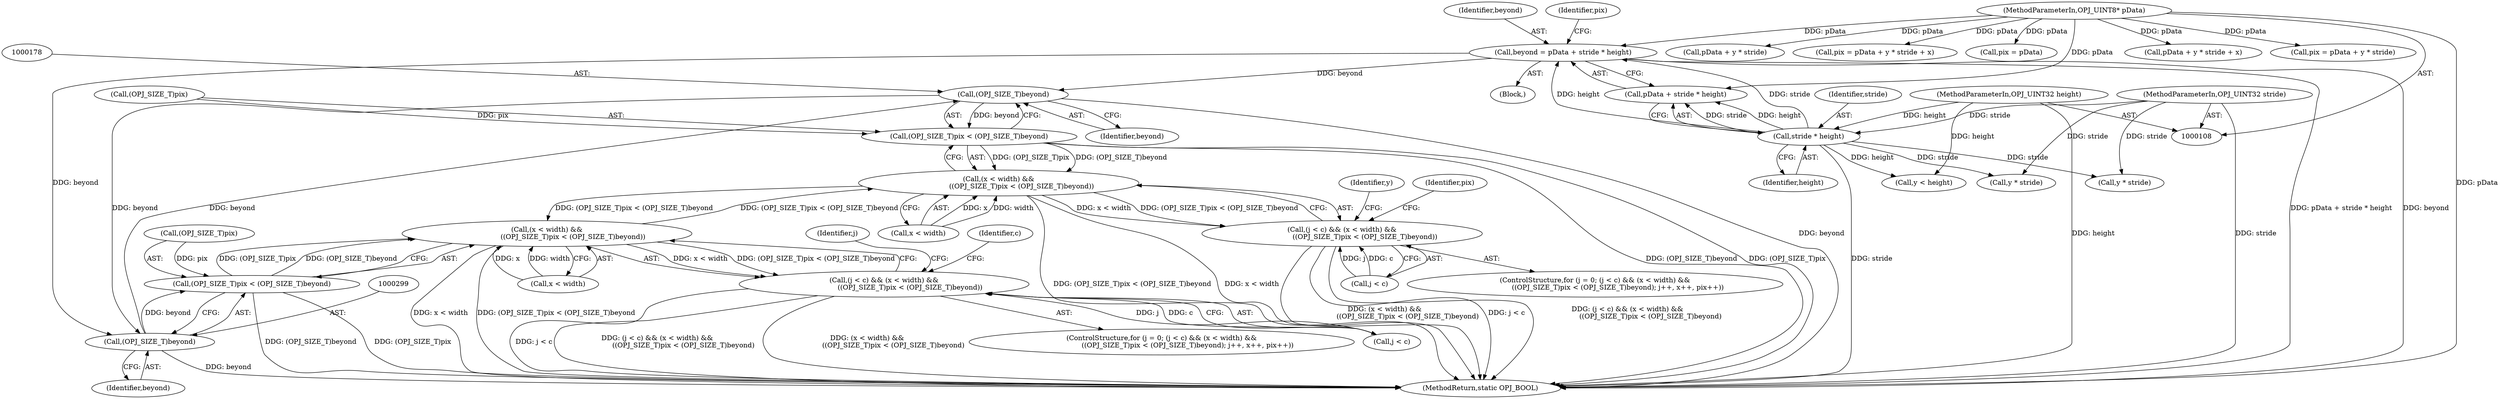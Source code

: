 digraph "0_openjpeg_cbe7384016083eac16078b359acd7a842253d503@integer" {
"1000119" [label="(Call,beyond = pData + stride * height)"];
"1000110" [label="(MethodParameterIn,OPJ_UINT8* pData)"];
"1000123" [label="(Call,stride * height)"];
"1000111" [label="(MethodParameterIn,OPJ_UINT32 stride)"];
"1000113" [label="(MethodParameterIn,OPJ_UINT32 height)"];
"1000177" [label="(Call,(OPJ_SIZE_T)beyond)"];
"1000173" [label="(Call,(OPJ_SIZE_T)pix < (OPJ_SIZE_T)beyond)"];
"1000169" [label="(Call,(x < width) &&\n                     ((OPJ_SIZE_T)pix < (OPJ_SIZE_T)beyond))"];
"1000165" [label="(Call,(j < c) && (x < width) &&\n                     ((OPJ_SIZE_T)pix < (OPJ_SIZE_T)beyond))"];
"1000290" [label="(Call,(x < width) &&\n                        ((OPJ_SIZE_T)pix < (OPJ_SIZE_T)beyond))"];
"1000286" [label="(Call,(j < c) && (x < width) &&\n                        ((OPJ_SIZE_T)pix < (OPJ_SIZE_T)beyond))"];
"1000298" [label="(Call,(OPJ_SIZE_T)beyond)"];
"1000294" [label="(Call,(OPJ_SIZE_T)pix < (OPJ_SIZE_T)beyond)"];
"1000268" [label="(Call,pData + y * stride + x)"];
"1000135" [label="(Call,y < height)"];
"1000282" [label="(ControlStructure,for (j = 0; (j < c) && (x < width) &&\n                        ((OPJ_SIZE_T)pix < (OPJ_SIZE_T)beyond); j++, x++, pix++))"];
"1000287" [label="(Call,j < c)"];
"1000228" [label="(Call,pix = pData + y * stride)"];
"1000300" [label="(Identifier,beyond)"];
"1000110" [label="(MethodParameterIn,OPJ_UINT8* pData)"];
"1000119" [label="(Call,beyond = pData + stride * height)"];
"1000169" [label="(Call,(x < width) &&\n                     ((OPJ_SIZE_T)pix < (OPJ_SIZE_T)beyond))"];
"1000294" [label="(Call,(OPJ_SIZE_T)pix < (OPJ_SIZE_T)beyond)"];
"1000179" [label="(Identifier,beyond)"];
"1000298" [label="(Call,(OPJ_SIZE_T)beyond)"];
"1000113" [label="(MethodParameterIn,OPJ_UINT32 height)"];
"1000120" [label="(Identifier,beyond)"];
"1000271" [label="(Call,y * stride)"];
"1000174" [label="(Call,(OPJ_SIZE_T)pix)"];
"1000170" [label="(Call,x < width)"];
"1000166" [label="(Call,j < c)"];
"1000357" [label="(MethodReturn,static OPJ_BOOL)"];
"1000313" [label="(Identifier,j)"];
"1000161" [label="(ControlStructure,for (j = 0; (j < c) && (x < width) &&\n                     ((OPJ_SIZE_T)pix < (OPJ_SIZE_T)beyond); j++, x++, pix++))"];
"1000125" [label="(Identifier,height)"];
"1000177" [label="(Call,(OPJ_SIZE_T)beyond)"];
"1000295" [label="(Call,(OPJ_SIZE_T)pix)"];
"1000290" [label="(Call,(x < width) &&\n                        ((OPJ_SIZE_T)pix < (OPJ_SIZE_T)beyond))"];
"1000232" [label="(Call,y * stride)"];
"1000173" [label="(Call,(OPJ_SIZE_T)pix < (OPJ_SIZE_T)beyond)"];
"1000127" [label="(Identifier,pix)"];
"1000165" [label="(Call,(j < c) && (x < width) &&\n                     ((OPJ_SIZE_T)pix < (OPJ_SIZE_T)beyond))"];
"1000291" [label="(Call,x < width)"];
"1000121" [label="(Call,pData + stride * height)"];
"1000114" [label="(Block,)"];
"1000286" [label="(Call,(j < c) && (x < width) &&\n                        ((OPJ_SIZE_T)pix < (OPJ_SIZE_T)beyond))"];
"1000230" [label="(Call,pData + y * stride)"];
"1000266" [label="(Call,pix = pData + y * stride + x)"];
"1000123" [label="(Call,stride * height)"];
"1000191" [label="(Identifier,pix)"];
"1000136" [label="(Identifier,y)"];
"1000124" [label="(Identifier,stride)"];
"1000126" [label="(Call,pix = pData)"];
"1000111" [label="(MethodParameterIn,OPJ_UINT32 stride)"];
"1000344" [label="(Identifier,c)"];
"1000119" -> "1000114"  [label="AST: "];
"1000119" -> "1000121"  [label="CFG: "];
"1000120" -> "1000119"  [label="AST: "];
"1000121" -> "1000119"  [label="AST: "];
"1000127" -> "1000119"  [label="CFG: "];
"1000119" -> "1000357"  [label="DDG: pData + stride * height"];
"1000119" -> "1000357"  [label="DDG: beyond"];
"1000110" -> "1000119"  [label="DDG: pData"];
"1000123" -> "1000119"  [label="DDG: stride"];
"1000123" -> "1000119"  [label="DDG: height"];
"1000119" -> "1000177"  [label="DDG: beyond"];
"1000119" -> "1000298"  [label="DDG: beyond"];
"1000110" -> "1000108"  [label="AST: "];
"1000110" -> "1000357"  [label="DDG: pData"];
"1000110" -> "1000121"  [label="DDG: pData"];
"1000110" -> "1000126"  [label="DDG: pData"];
"1000110" -> "1000228"  [label="DDG: pData"];
"1000110" -> "1000230"  [label="DDG: pData"];
"1000110" -> "1000266"  [label="DDG: pData"];
"1000110" -> "1000268"  [label="DDG: pData"];
"1000123" -> "1000121"  [label="AST: "];
"1000123" -> "1000125"  [label="CFG: "];
"1000124" -> "1000123"  [label="AST: "];
"1000125" -> "1000123"  [label="AST: "];
"1000121" -> "1000123"  [label="CFG: "];
"1000123" -> "1000357"  [label="DDG: stride"];
"1000123" -> "1000121"  [label="DDG: stride"];
"1000123" -> "1000121"  [label="DDG: height"];
"1000111" -> "1000123"  [label="DDG: stride"];
"1000113" -> "1000123"  [label="DDG: height"];
"1000123" -> "1000135"  [label="DDG: height"];
"1000123" -> "1000232"  [label="DDG: stride"];
"1000123" -> "1000271"  [label="DDG: stride"];
"1000111" -> "1000108"  [label="AST: "];
"1000111" -> "1000357"  [label="DDG: stride"];
"1000111" -> "1000232"  [label="DDG: stride"];
"1000111" -> "1000271"  [label="DDG: stride"];
"1000113" -> "1000108"  [label="AST: "];
"1000113" -> "1000357"  [label="DDG: height"];
"1000113" -> "1000135"  [label="DDG: height"];
"1000177" -> "1000173"  [label="AST: "];
"1000177" -> "1000179"  [label="CFG: "];
"1000178" -> "1000177"  [label="AST: "];
"1000179" -> "1000177"  [label="AST: "];
"1000173" -> "1000177"  [label="CFG: "];
"1000177" -> "1000357"  [label="DDG: beyond"];
"1000177" -> "1000173"  [label="DDG: beyond"];
"1000298" -> "1000177"  [label="DDG: beyond"];
"1000177" -> "1000298"  [label="DDG: beyond"];
"1000173" -> "1000169"  [label="AST: "];
"1000174" -> "1000173"  [label="AST: "];
"1000169" -> "1000173"  [label="CFG: "];
"1000173" -> "1000357"  [label="DDG: (OPJ_SIZE_T)beyond"];
"1000173" -> "1000357"  [label="DDG: (OPJ_SIZE_T)pix"];
"1000173" -> "1000169"  [label="DDG: (OPJ_SIZE_T)pix"];
"1000173" -> "1000169"  [label="DDG: (OPJ_SIZE_T)beyond"];
"1000174" -> "1000173"  [label="DDG: pix"];
"1000169" -> "1000165"  [label="AST: "];
"1000169" -> "1000170"  [label="CFG: "];
"1000170" -> "1000169"  [label="AST: "];
"1000165" -> "1000169"  [label="CFG: "];
"1000169" -> "1000357"  [label="DDG: (OPJ_SIZE_T)pix < (OPJ_SIZE_T)beyond"];
"1000169" -> "1000357"  [label="DDG: x < width"];
"1000169" -> "1000165"  [label="DDG: x < width"];
"1000169" -> "1000165"  [label="DDG: (OPJ_SIZE_T)pix < (OPJ_SIZE_T)beyond"];
"1000170" -> "1000169"  [label="DDG: x"];
"1000170" -> "1000169"  [label="DDG: width"];
"1000290" -> "1000169"  [label="DDG: (OPJ_SIZE_T)pix < (OPJ_SIZE_T)beyond"];
"1000169" -> "1000290"  [label="DDG: (OPJ_SIZE_T)pix < (OPJ_SIZE_T)beyond"];
"1000165" -> "1000161"  [label="AST: "];
"1000165" -> "1000166"  [label="CFG: "];
"1000166" -> "1000165"  [label="AST: "];
"1000136" -> "1000165"  [label="CFG: "];
"1000191" -> "1000165"  [label="CFG: "];
"1000165" -> "1000357"  [label="DDG: (x < width) &&\n                     ((OPJ_SIZE_T)pix < (OPJ_SIZE_T)beyond)"];
"1000165" -> "1000357"  [label="DDG: j < c"];
"1000165" -> "1000357"  [label="DDG: (j < c) && (x < width) &&\n                     ((OPJ_SIZE_T)pix < (OPJ_SIZE_T)beyond)"];
"1000166" -> "1000165"  [label="DDG: j"];
"1000166" -> "1000165"  [label="DDG: c"];
"1000290" -> "1000286"  [label="AST: "];
"1000290" -> "1000291"  [label="CFG: "];
"1000290" -> "1000294"  [label="CFG: "];
"1000291" -> "1000290"  [label="AST: "];
"1000294" -> "1000290"  [label="AST: "];
"1000286" -> "1000290"  [label="CFG: "];
"1000290" -> "1000357"  [label="DDG: x < width"];
"1000290" -> "1000357"  [label="DDG: (OPJ_SIZE_T)pix < (OPJ_SIZE_T)beyond"];
"1000290" -> "1000286"  [label="DDG: x < width"];
"1000290" -> "1000286"  [label="DDG: (OPJ_SIZE_T)pix < (OPJ_SIZE_T)beyond"];
"1000291" -> "1000290"  [label="DDG: x"];
"1000291" -> "1000290"  [label="DDG: width"];
"1000294" -> "1000290"  [label="DDG: (OPJ_SIZE_T)pix"];
"1000294" -> "1000290"  [label="DDG: (OPJ_SIZE_T)beyond"];
"1000286" -> "1000282"  [label="AST: "];
"1000286" -> "1000287"  [label="CFG: "];
"1000287" -> "1000286"  [label="AST: "];
"1000313" -> "1000286"  [label="CFG: "];
"1000344" -> "1000286"  [label="CFG: "];
"1000286" -> "1000357"  [label="DDG: (j < c) && (x < width) &&\n                        ((OPJ_SIZE_T)pix < (OPJ_SIZE_T)beyond)"];
"1000286" -> "1000357"  [label="DDG: (x < width) &&\n                        ((OPJ_SIZE_T)pix < (OPJ_SIZE_T)beyond)"];
"1000286" -> "1000357"  [label="DDG: j < c"];
"1000287" -> "1000286"  [label="DDG: j"];
"1000287" -> "1000286"  [label="DDG: c"];
"1000298" -> "1000294"  [label="AST: "];
"1000298" -> "1000300"  [label="CFG: "];
"1000299" -> "1000298"  [label="AST: "];
"1000300" -> "1000298"  [label="AST: "];
"1000294" -> "1000298"  [label="CFG: "];
"1000298" -> "1000357"  [label="DDG: beyond"];
"1000298" -> "1000294"  [label="DDG: beyond"];
"1000295" -> "1000294"  [label="AST: "];
"1000294" -> "1000357"  [label="DDG: (OPJ_SIZE_T)beyond"];
"1000294" -> "1000357"  [label="DDG: (OPJ_SIZE_T)pix"];
"1000295" -> "1000294"  [label="DDG: pix"];
}
